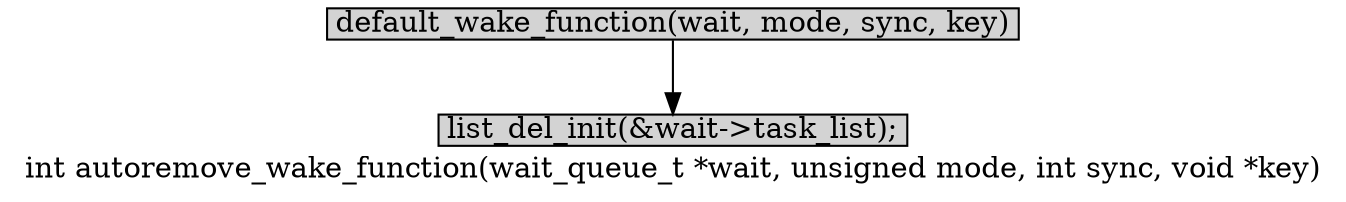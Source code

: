 digraph autoremove_wake_function{
        label="int autoremove_wake_function(wait_queue_t *wait, unsigned mode, int sync, void *key)";
        size="10,18";
        ratio=filled;
        
		node[style=filled, shape = box, margin="0.05,0.005",height="0.1",width="0.1"];

		default_wake_function[label="default_wake_function(wait, mode, sync, key)"];
		list_del_init[label="list_del_init(&wait->task_list);"];

		default_wake_function -> list_del_init;
		
}
